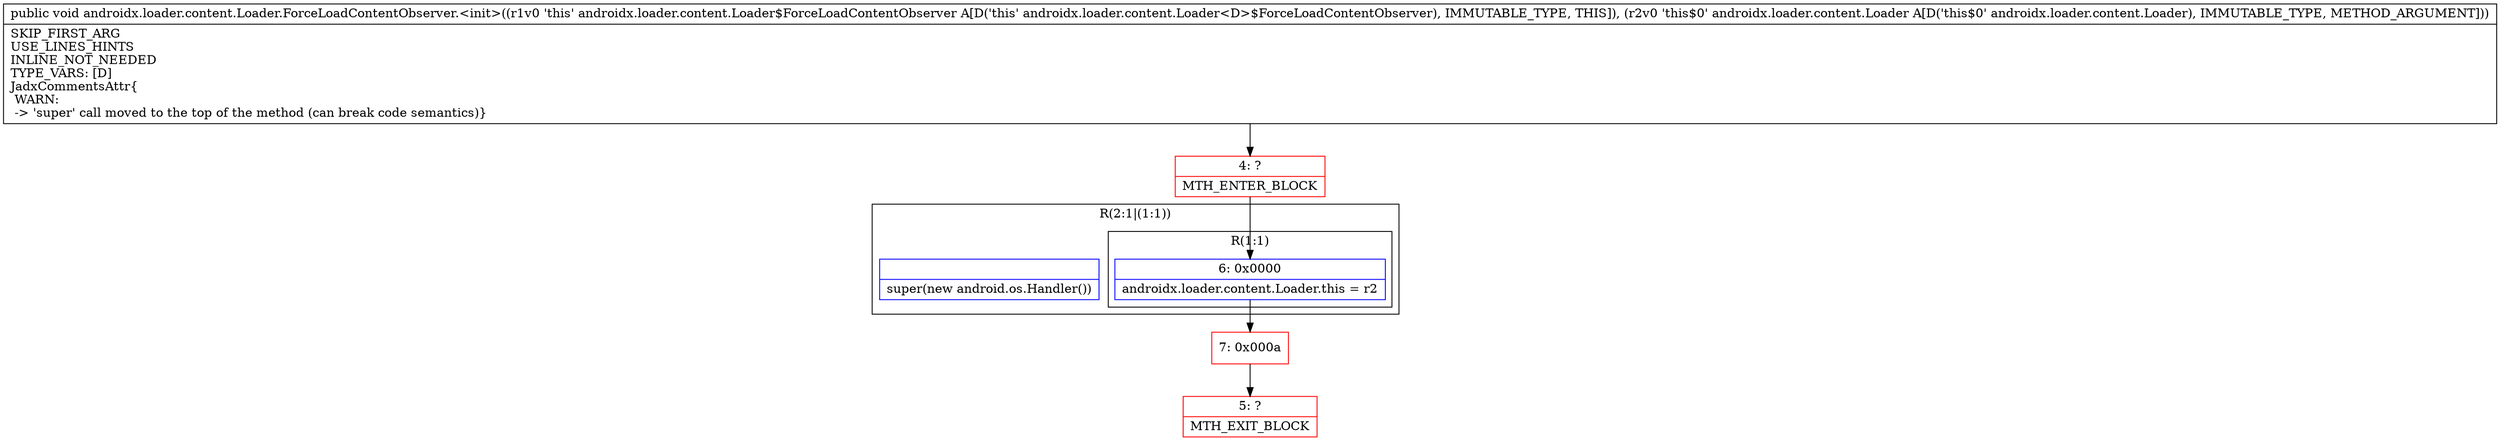 digraph "CFG forandroidx.loader.content.Loader.ForceLoadContentObserver.\<init\>(Landroidx\/loader\/content\/Loader;)V" {
subgraph cluster_Region_1255746635 {
label = "R(2:1|(1:1))";
node [shape=record,color=blue];
Node_InsnContainer_381415142 [shape=record,label="{|super(new android.os.Handler())\l}"];
subgraph cluster_Region_1221837049 {
label = "R(1:1)";
node [shape=record,color=blue];
Node_6 [shape=record,label="{6\:\ 0x0000|androidx.loader.content.Loader.this = r2\l}"];
}
}
Node_4 [shape=record,color=red,label="{4\:\ ?|MTH_ENTER_BLOCK\l}"];
Node_7 [shape=record,color=red,label="{7\:\ 0x000a}"];
Node_5 [shape=record,color=red,label="{5\:\ ?|MTH_EXIT_BLOCK\l}"];
MethodNode[shape=record,label="{public void androidx.loader.content.Loader.ForceLoadContentObserver.\<init\>((r1v0 'this' androidx.loader.content.Loader$ForceLoadContentObserver A[D('this' androidx.loader.content.Loader\<D\>$ForceLoadContentObserver), IMMUTABLE_TYPE, THIS]), (r2v0 'this$0' androidx.loader.content.Loader A[D('this$0' androidx.loader.content.Loader), IMMUTABLE_TYPE, METHOD_ARGUMENT]))  | SKIP_FIRST_ARG\lUSE_LINES_HINTS\lINLINE_NOT_NEEDED\lTYPE_VARS: [D]\lJadxCommentsAttr\{\l WARN: \l \-\> 'super' call moved to the top of the method (can break code semantics)\}\l}"];
MethodNode -> Node_4;Node_6 -> Node_7;
Node_4 -> Node_6;
Node_7 -> Node_5;
}

